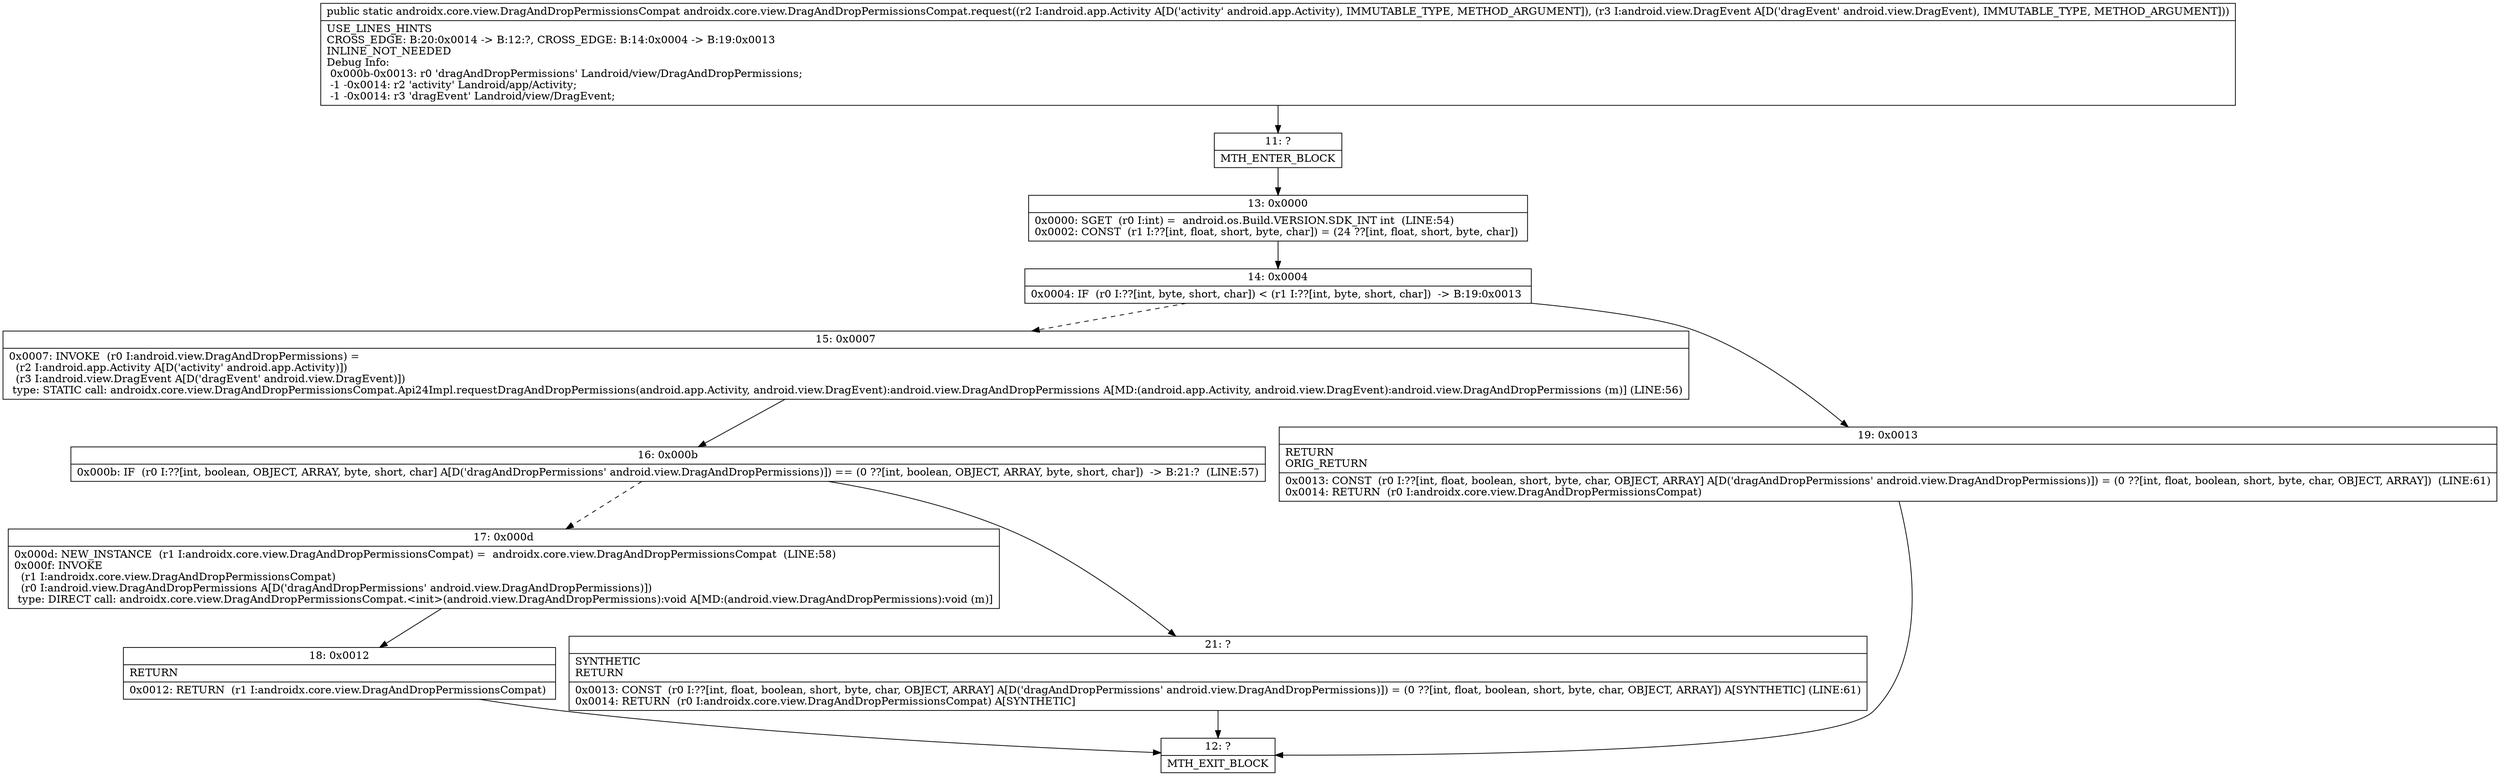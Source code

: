 digraph "CFG forandroidx.core.view.DragAndDropPermissionsCompat.request(Landroid\/app\/Activity;Landroid\/view\/DragEvent;)Landroidx\/core\/view\/DragAndDropPermissionsCompat;" {
Node_11 [shape=record,label="{11\:\ ?|MTH_ENTER_BLOCK\l}"];
Node_13 [shape=record,label="{13\:\ 0x0000|0x0000: SGET  (r0 I:int) =  android.os.Build.VERSION.SDK_INT int  (LINE:54)\l0x0002: CONST  (r1 I:??[int, float, short, byte, char]) = (24 ??[int, float, short, byte, char]) \l}"];
Node_14 [shape=record,label="{14\:\ 0x0004|0x0004: IF  (r0 I:??[int, byte, short, char]) \< (r1 I:??[int, byte, short, char])  \-\> B:19:0x0013 \l}"];
Node_15 [shape=record,label="{15\:\ 0x0007|0x0007: INVOKE  (r0 I:android.view.DragAndDropPermissions) = \l  (r2 I:android.app.Activity A[D('activity' android.app.Activity)])\l  (r3 I:android.view.DragEvent A[D('dragEvent' android.view.DragEvent)])\l type: STATIC call: androidx.core.view.DragAndDropPermissionsCompat.Api24Impl.requestDragAndDropPermissions(android.app.Activity, android.view.DragEvent):android.view.DragAndDropPermissions A[MD:(android.app.Activity, android.view.DragEvent):android.view.DragAndDropPermissions (m)] (LINE:56)\l}"];
Node_16 [shape=record,label="{16\:\ 0x000b|0x000b: IF  (r0 I:??[int, boolean, OBJECT, ARRAY, byte, short, char] A[D('dragAndDropPermissions' android.view.DragAndDropPermissions)]) == (0 ??[int, boolean, OBJECT, ARRAY, byte, short, char])  \-\> B:21:?  (LINE:57)\l}"];
Node_17 [shape=record,label="{17\:\ 0x000d|0x000d: NEW_INSTANCE  (r1 I:androidx.core.view.DragAndDropPermissionsCompat) =  androidx.core.view.DragAndDropPermissionsCompat  (LINE:58)\l0x000f: INVOKE  \l  (r1 I:androidx.core.view.DragAndDropPermissionsCompat)\l  (r0 I:android.view.DragAndDropPermissions A[D('dragAndDropPermissions' android.view.DragAndDropPermissions)])\l type: DIRECT call: androidx.core.view.DragAndDropPermissionsCompat.\<init\>(android.view.DragAndDropPermissions):void A[MD:(android.view.DragAndDropPermissions):void (m)]\l}"];
Node_18 [shape=record,label="{18\:\ 0x0012|RETURN\l|0x0012: RETURN  (r1 I:androidx.core.view.DragAndDropPermissionsCompat) \l}"];
Node_12 [shape=record,label="{12\:\ ?|MTH_EXIT_BLOCK\l}"];
Node_21 [shape=record,label="{21\:\ ?|SYNTHETIC\lRETURN\l|0x0013: CONST  (r0 I:??[int, float, boolean, short, byte, char, OBJECT, ARRAY] A[D('dragAndDropPermissions' android.view.DragAndDropPermissions)]) = (0 ??[int, float, boolean, short, byte, char, OBJECT, ARRAY]) A[SYNTHETIC] (LINE:61)\l0x0014: RETURN  (r0 I:androidx.core.view.DragAndDropPermissionsCompat) A[SYNTHETIC]\l}"];
Node_19 [shape=record,label="{19\:\ 0x0013|RETURN\lORIG_RETURN\l|0x0013: CONST  (r0 I:??[int, float, boolean, short, byte, char, OBJECT, ARRAY] A[D('dragAndDropPermissions' android.view.DragAndDropPermissions)]) = (0 ??[int, float, boolean, short, byte, char, OBJECT, ARRAY])  (LINE:61)\l0x0014: RETURN  (r0 I:androidx.core.view.DragAndDropPermissionsCompat) \l}"];
MethodNode[shape=record,label="{public static androidx.core.view.DragAndDropPermissionsCompat androidx.core.view.DragAndDropPermissionsCompat.request((r2 I:android.app.Activity A[D('activity' android.app.Activity), IMMUTABLE_TYPE, METHOD_ARGUMENT]), (r3 I:android.view.DragEvent A[D('dragEvent' android.view.DragEvent), IMMUTABLE_TYPE, METHOD_ARGUMENT]))  | USE_LINES_HINTS\lCROSS_EDGE: B:20:0x0014 \-\> B:12:?, CROSS_EDGE: B:14:0x0004 \-\> B:19:0x0013\lINLINE_NOT_NEEDED\lDebug Info:\l  0x000b\-0x0013: r0 'dragAndDropPermissions' Landroid\/view\/DragAndDropPermissions;\l  \-1 \-0x0014: r2 'activity' Landroid\/app\/Activity;\l  \-1 \-0x0014: r3 'dragEvent' Landroid\/view\/DragEvent;\l}"];
MethodNode -> Node_11;Node_11 -> Node_13;
Node_13 -> Node_14;
Node_14 -> Node_15[style=dashed];
Node_14 -> Node_19;
Node_15 -> Node_16;
Node_16 -> Node_17[style=dashed];
Node_16 -> Node_21;
Node_17 -> Node_18;
Node_18 -> Node_12;
Node_21 -> Node_12;
Node_19 -> Node_12;
}

